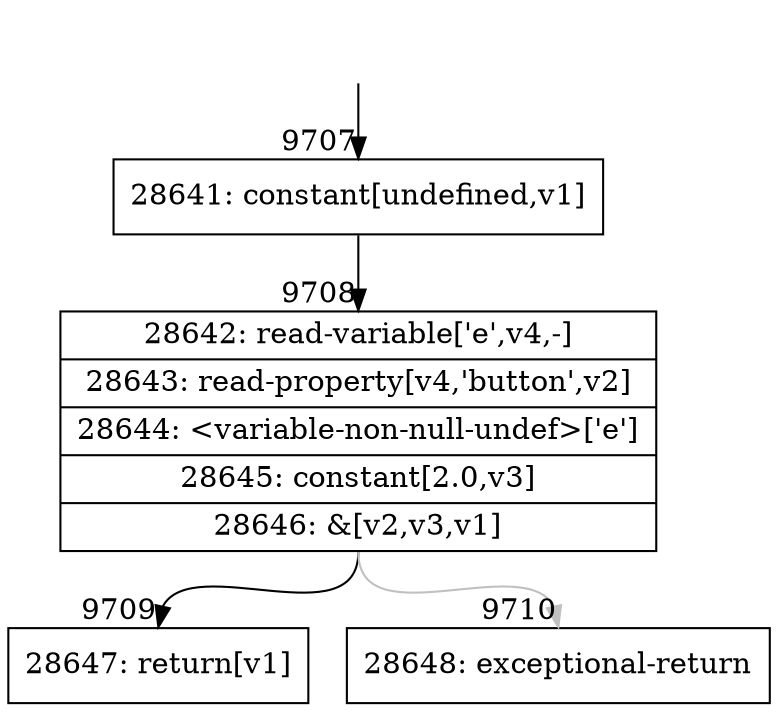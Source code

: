 digraph {
rankdir="TD"
BB_entry678[shape=none,label=""];
BB_entry678 -> BB9707 [tailport=s, headport=n, headlabel="    9707"]
BB9707 [shape=record label="{28641: constant[undefined,v1]}" ] 
BB9707 -> BB9708 [tailport=s, headport=n, headlabel="      9708"]
BB9708 [shape=record label="{28642: read-variable['e',v4,-]|28643: read-property[v4,'button',v2]|28644: \<variable-non-null-undef\>['e']|28645: constant[2.0,v3]|28646: &[v2,v3,v1]}" ] 
BB9708 -> BB9709 [tailport=s, headport=n, headlabel="      9709"]
BB9708 -> BB9710 [tailport=s, headport=n, color=gray, headlabel="      9710"]
BB9709 [shape=record label="{28647: return[v1]}" ] 
BB9710 [shape=record label="{28648: exceptional-return}" ] 
//#$~ 13439
}
